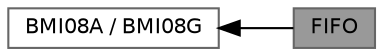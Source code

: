 digraph "FIFO"
{
 // LATEX_PDF_SIZE
  bgcolor="transparent";
  edge [fontname=Helvetica,fontsize=10,labelfontname=Helvetica,labelfontsize=10];
  node [fontname=Helvetica,fontsize=10,shape=box,height=0.2,width=0.4];
  rankdir=LR;
  Node2 [id="Node000002",label="BMI08A / BMI08G",height=0.2,width=0.4,color="grey40", fillcolor="white", style="filled",URL="$group__bmi08ag.html",tooltip=" "];
  Node1 [id="Node000001",label="FIFO",height=0.2,width=0.4,color="gray40", fillcolor="grey60", style="filled", fontcolor="black",tooltip="Access and extract FIFO gyro data."];
  Node2->Node1 [shape=plaintext, dir="back", style="solid"];
}
